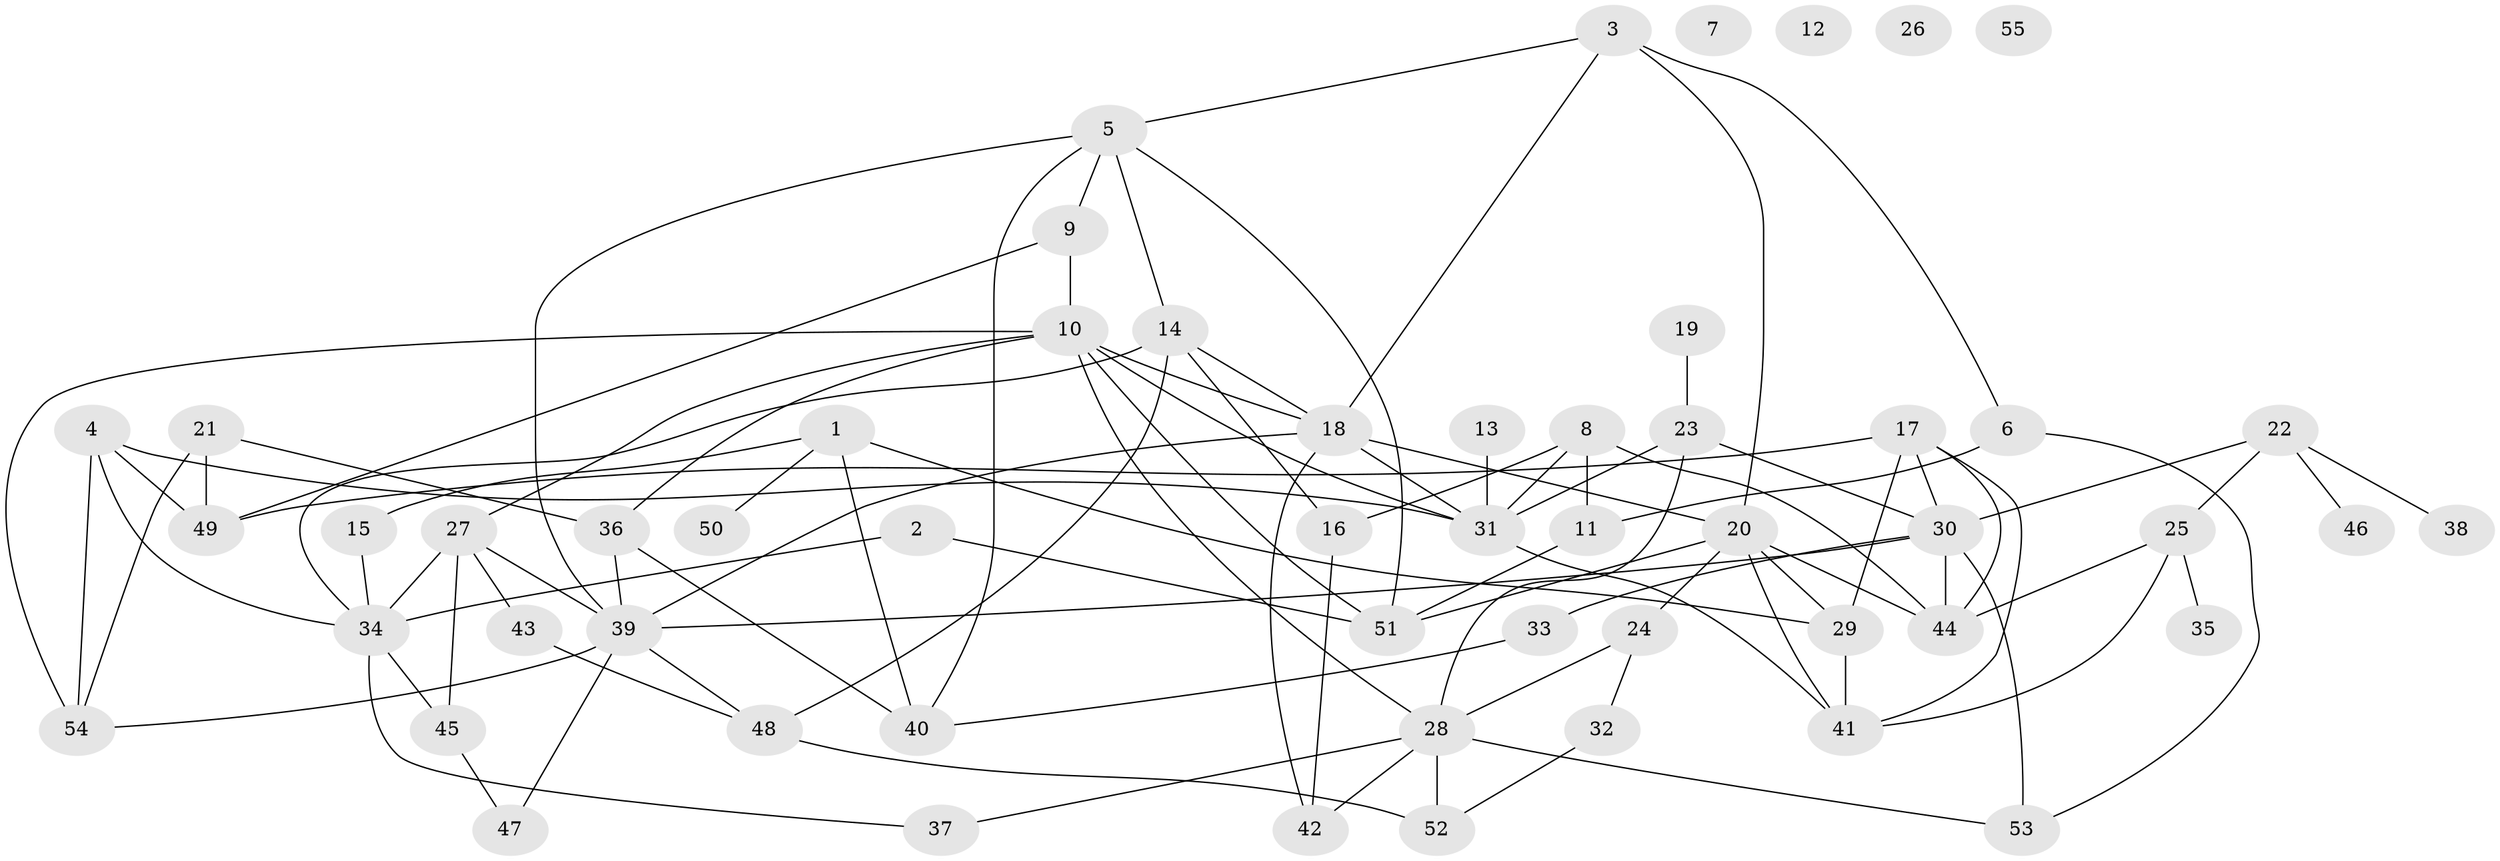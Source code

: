// coarse degree distribution, {13: 0.02857142857142857, 4: 0.22857142857142856, 2: 0.17142857142857143, 7: 0.08571428571428572, 3: 0.11428571428571428, 10: 0.02857142857142857, 6: 0.05714285714285714, 5: 0.11428571428571428, 1: 0.17142857142857143}
// Generated by graph-tools (version 1.1) at 2025/48/03/04/25 22:48:21]
// undirected, 55 vertices, 98 edges
graph export_dot {
  node [color=gray90,style=filled];
  1;
  2;
  3;
  4;
  5;
  6;
  7;
  8;
  9;
  10;
  11;
  12;
  13;
  14;
  15;
  16;
  17;
  18;
  19;
  20;
  21;
  22;
  23;
  24;
  25;
  26;
  27;
  28;
  29;
  30;
  31;
  32;
  33;
  34;
  35;
  36;
  37;
  38;
  39;
  40;
  41;
  42;
  43;
  44;
  45;
  46;
  47;
  48;
  49;
  50;
  51;
  52;
  53;
  54;
  55;
  1 -- 15;
  1 -- 29;
  1 -- 40;
  1 -- 50;
  2 -- 34;
  2 -- 51;
  3 -- 5;
  3 -- 6;
  3 -- 18;
  3 -- 20;
  4 -- 31;
  4 -- 34;
  4 -- 49;
  4 -- 54;
  5 -- 9;
  5 -- 14;
  5 -- 39;
  5 -- 40;
  5 -- 51;
  6 -- 11;
  6 -- 53;
  8 -- 11;
  8 -- 16;
  8 -- 31;
  8 -- 44;
  9 -- 10;
  9 -- 49;
  10 -- 18;
  10 -- 27;
  10 -- 28;
  10 -- 31;
  10 -- 36;
  10 -- 51;
  10 -- 54;
  11 -- 51;
  13 -- 31;
  14 -- 16;
  14 -- 18;
  14 -- 34;
  14 -- 48;
  15 -- 34;
  16 -- 42;
  17 -- 29;
  17 -- 30;
  17 -- 41;
  17 -- 44;
  17 -- 49;
  18 -- 20;
  18 -- 31;
  18 -- 39;
  18 -- 42;
  19 -- 23;
  20 -- 24;
  20 -- 29;
  20 -- 41;
  20 -- 44;
  20 -- 51;
  21 -- 36;
  21 -- 49;
  21 -- 54;
  22 -- 25;
  22 -- 30;
  22 -- 38;
  22 -- 46;
  23 -- 28;
  23 -- 30;
  23 -- 31;
  24 -- 28;
  24 -- 32;
  25 -- 35;
  25 -- 41;
  25 -- 44;
  27 -- 34;
  27 -- 39;
  27 -- 43;
  27 -- 45;
  28 -- 37;
  28 -- 42;
  28 -- 52;
  28 -- 53;
  29 -- 41;
  30 -- 33;
  30 -- 39;
  30 -- 44;
  30 -- 53;
  31 -- 41;
  32 -- 52;
  33 -- 40;
  34 -- 37;
  34 -- 45;
  36 -- 39;
  36 -- 40;
  39 -- 47;
  39 -- 48;
  39 -- 54;
  43 -- 48;
  45 -- 47;
  48 -- 52;
}
